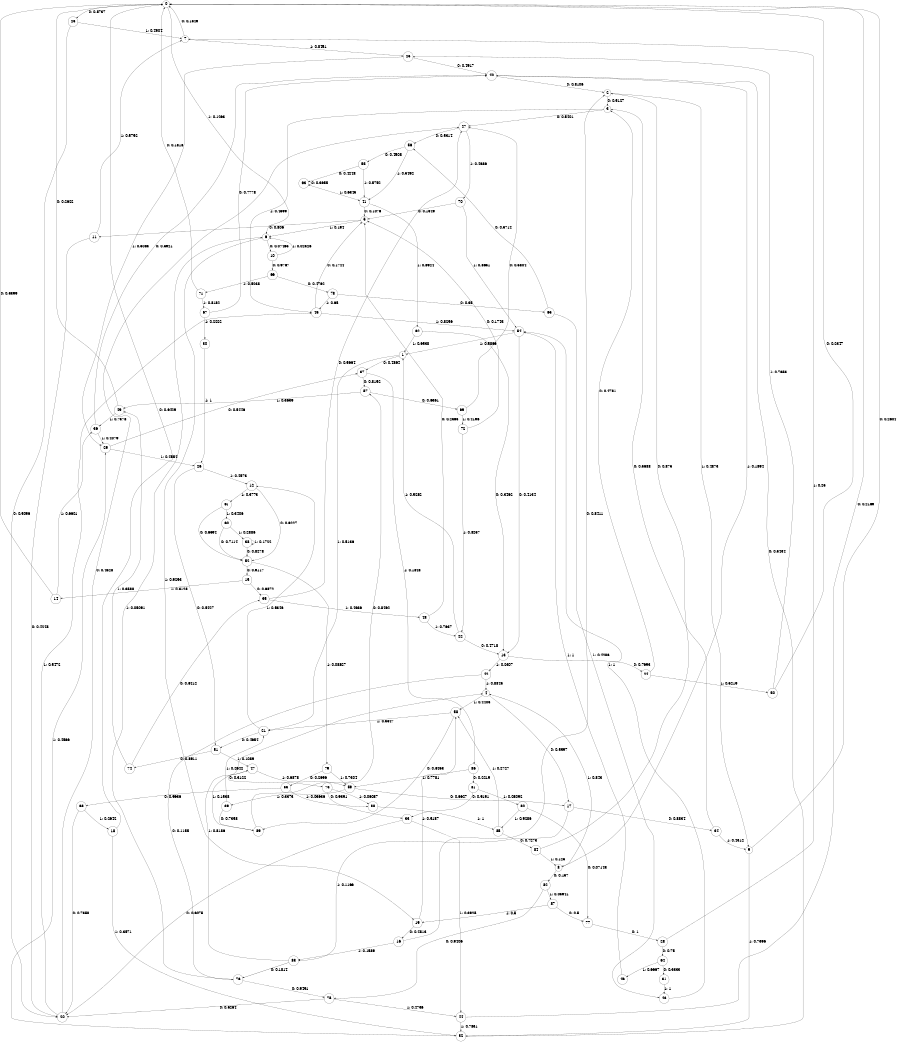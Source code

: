 digraph "ch11randomL10" {
size = "6,8.5";
ratio = "fill";
node [shape = circle];
node [fontsize = 24];
edge [fontsize = 24];
0 -> 23 [label = "0: 0.8737   "];
0 -> 6 [label = "1: 0.1263   "];
1 -> 37 [label = "0: 0.4864   "];
1 -> 21 [label = "1: 0.5136   "];
2 -> 3 [label = "0: 0.5127   "];
2 -> 9 [label = "1: 0.4873   "];
3 -> 27 [label = "0: 0.5401   "];
3 -> 45 [label = "1: 0.4599   "];
4 -> 17 [label = "0: 0.5597   "];
4 -> 58 [label = "1: 0.4403   "];
5 -> 11 [label = "0: 0.806    "];
5 -> 6 [label = "1: 0.194    "];
6 -> 10 [label = "0: 0.07465  "];
6 -> 19 [label = "1: 0.9253   "];
7 -> 0 [label = "0: 0.1549   "];
7 -> 25 [label = "1: 0.8451   "];
8 -> 82 [label = "0: 0.157    "];
8 -> 4 [label = "1: 0.843    "];
9 -> 0 [label = "0: 0.2604   "];
9 -> 32 [label = "1: 0.7396   "];
10 -> 66 [label = "0: 0.9767   "];
10 -> 6 [label = "1: 0.02326  "];
11 -> 20 [label = "0: 0.4248   "];
11 -> 7 [label = "1: 0.5752   "];
12 -> 52 [label = "0: 0.6227   "];
12 -> 61 [label = "1: 0.3773   "];
13 -> 24 [label = "0: 0.7693   "];
13 -> 42 [label = "1: 0.2307   "];
14 -> 0 [label = "0: 0.3399   "];
14 -> 36 [label = "1: 0.6601   "];
15 -> 35 [label = "0: 0.6872   "];
15 -> 14 [label = "1: 0.3128   "];
16 -> 2 [label = "0: 0.8411   "];
16 -> 83 [label = "1: 0.1589   "];
17 -> 34 [label = "0: 0.8834   "];
17 -> 83 [label = "1: 0.1166   "];
18 -> 0 [label = "0: 0.6429   "];
18 -> 32 [label = "1: 0.3571   "];
19 -> 16 [label = "0: 0.4813   "];
19 -> 58 [label = "1: 0.5187   "];
20 -> 27 [label = "0: 0.4528   "];
20 -> 45 [label = "1: 0.5472   "];
21 -> 51 [label = "0: 0.4654   "];
21 -> 12 [label = "1: 0.5346   "];
22 -> 13 [label = "0: 0.4718   "];
22 -> 1 [label = "1: 0.5282   "];
23 -> 20 [label = "0: 0.5096   "];
23 -> 7 [label = "1: 0.4904   "];
24 -> 3 [label = "0: 0.4781   "];
24 -> 50 [label = "1: 0.5219   "];
25 -> 40 [label = "0: 0.4917   "];
25 -> 29 [label = "1: 0.5083   "];
26 -> 51 [label = "0: 0.5427   "];
26 -> 12 [label = "1: 0.4573   "];
27 -> 56 [label = "0: 0.5314   "];
27 -> 70 [label = "1: 0.4686   "];
28 -> 64 [label = "0: 0.75     "];
28 -> 7 [label = "1: 0.25     "];
29 -> 37 [label = "0: 0.5446   "];
29 -> 26 [label = "1: 0.4554   "];
30 -> 26 [label = "1: 1        "];
31 -> 43 [label = "1: 1        "];
32 -> 40 [label = "0: 0.5434   "];
32 -> 29 [label = "1: 0.4566   "];
33 -> 20 [label = "0: 0.6075   "];
33 -> 44 [label = "1: 0.3925   "];
34 -> 3 [label = "0: 0.5688   "];
34 -> 9 [label = "1: 0.4312   "];
35 -> 27 [label = "0: 0.5664   "];
35 -> 48 [label = "1: 0.4336   "];
36 -> 40 [label = "0: 0.5921   "];
36 -> 29 [label = "1: 0.4079   "];
37 -> 57 [label = "0: 0.8152   "];
37 -> 86 [label = "1: 0.1848   "];
38 -> 52 [label = "0: 0.8278   "];
38 -> 38 [label = "1: 0.1722   "];
39 -> 89 [label = "0: 0.7358   "];
39 -> 21 [label = "1: 0.2642   "];
40 -> 2 [label = "0: 0.8106   "];
40 -> 8 [label = "1: 0.1894   "];
41 -> 5 [label = "0: 0.1076   "];
41 -> 62 [label = "1: 0.8924   "];
42 -> 76 [label = "0: 0.1155   "];
42 -> 4 [label = "1: 0.8845   "];
43 -> 54 [label = "1: 1        "];
44 -> 0 [label = "0: 0.2169   "];
44 -> 32 [label = "1: 0.7831   "];
45 -> 5 [label = "0: 0.1744   "];
45 -> 54 [label = "1: 0.8256   "];
46 -> 54 [label = "1: 1        "];
47 -> 73 [label = "0: 0.3122   "];
47 -> 59 [label = "1: 0.6878   "];
48 -> 5 [label = "0: 0.2363   "];
48 -> 22 [label = "1: 0.7637   "];
49 -> 0 [label = "0: 0.2622   "];
49 -> 36 [label = "1: 0.7378   "];
50 -> 0 [label = "0: 0.2347   "];
50 -> 25 [label = "1: 0.7653   "];
51 -> 74 [label = "0: 0.8911   "];
51 -> 47 [label = "1: 0.1089   "];
52 -> 15 [label = "0: 0.9117   "];
52 -> 79 [label = "1: 0.08827  "];
53 -> 68 [label = "0: 0.9636   "];
53 -> 88 [label = "1: 0.03636  "];
54 -> 13 [label = "0: 0.4134   "];
54 -> 1 [label = "1: 0.5866   "];
55 -> 63 [label = "0: 0.4248   "];
55 -> 41 [label = "1: 0.5752   "];
56 -> 55 [label = "0: 0.4508   "];
56 -> 41 [label = "1: 0.5492   "];
57 -> 69 [label = "0: 0.6361   "];
57 -> 49 [label = "1: 0.3639   "];
58 -> 89 [label = "0: 0.6453   "];
58 -> 21 [label = "1: 0.3547   "];
59 -> 17 [label = "0: 0.6627   "];
59 -> 39 [label = "1: 0.3373   "];
60 -> 52 [label = "0: 0.7114   "];
60 -> 38 [label = "1: 0.2886   "];
61 -> 52 [label = "0: 0.6594   "];
61 -> 60 [label = "1: 0.3406   "];
62 -> 13 [label = "0: 0.3462   "];
62 -> 1 [label = "1: 0.6538   "];
63 -> 63 [label = "0: 0.3655   "];
63 -> 41 [label = "1: 0.6345   "];
64 -> 31 [label = "0: 0.3333   "];
64 -> 46 [label = "1: 0.6667   "];
65 -> 56 [label = "0: 0.5714   "];
65 -> 43 [label = "1: 0.4286   "];
66 -> 78 [label = "0: 0.4762   "];
66 -> 71 [label = "1: 0.5238   "];
67 -> 40 [label = "0: 0.7778   "];
67 -> 30 [label = "1: 0.2222   "];
68 -> 20 [label = "0: 0.7358   "];
68 -> 18 [label = "1: 0.2642   "];
69 -> 27 [label = "0: 0.5804   "];
69 -> 72 [label = "1: 0.4196   "];
70 -> 5 [label = "0: 0.1349   "];
70 -> 54 [label = "1: 0.8651   "];
71 -> 0 [label = "0: 0.1818   "];
71 -> 67 [label = "1: 0.8182   "];
72 -> 5 [label = "0: 0.1743   "];
72 -> 22 [label = "1: 0.8257   "];
73 -> 33 [label = "0: 0.9391   "];
73 -> 88 [label = "1: 0.06087  "];
74 -> 35 [label = "0: 0.6412   "];
74 -> 49 [label = "1: 0.3588   "];
75 -> 20 [label = "0: 0.5264   "];
75 -> 44 [label = "1: 0.4736   "];
76 -> 75 [label = "0: 0.9491   "];
76 -> 6 [label = "1: 0.05091  "];
77 -> 28 [label = "0: 1        "];
78 -> 65 [label = "0: 0.35     "];
78 -> 45 [label = "1: 0.65     "];
79 -> 53 [label = "0: 0.2696   "];
79 -> 59 [label = "1: 0.7304   "];
80 -> 77 [label = "0: 0.07143  "];
80 -> 85 [label = "1: 0.9286   "];
81 -> 33 [label = "0: 0.9191   "];
81 -> 80 [label = "1: 0.08092  "];
82 -> 75 [label = "0: 0.9406   "];
82 -> 87 [label = "1: 0.05941  "];
83 -> 76 [label = "0: 0.1814   "];
83 -> 4 [label = "1: 0.8186   "];
84 -> 2 [label = "0: 0.875    "];
84 -> 8 [label = "1: 0.125    "];
85 -> 84 [label = "0: 0.7273   "];
85 -> 58 [label = "1: 0.2727   "];
86 -> 81 [label = "0: 0.2219   "];
86 -> 59 [label = "1: 0.7781   "];
87 -> 77 [label = "0: 0.5      "];
87 -> 19 [label = "1: 0.5      "];
88 -> 85 [label = "1: 1        "];
89 -> 57 [label = "0: 0.8462   "];
89 -> 47 [label = "1: 0.1538   "];
}